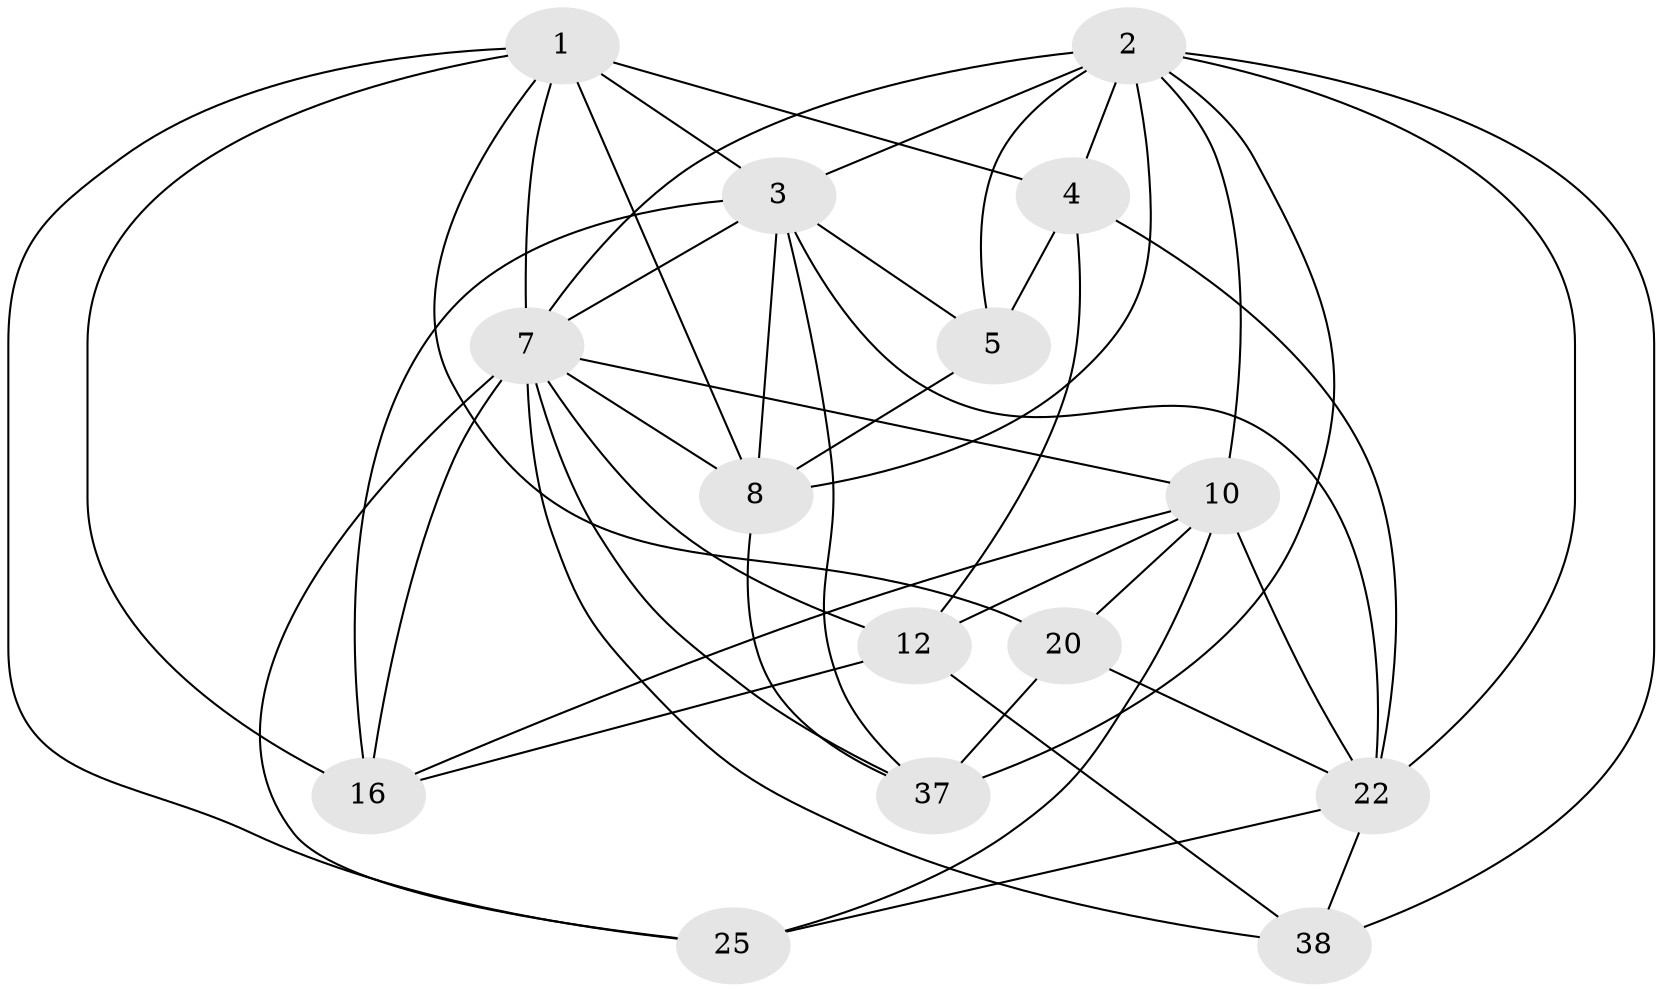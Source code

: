 // original degree distribution, {4: 1.0}
// Generated by graph-tools (version 1.1) at 2025/20/03/04/25 18:20:38]
// undirected, 15 vertices, 45 edges
graph export_dot {
graph [start="1"]
  node [color=gray90,style=filled];
  1 [super="+30+15+28"];
  2 [super="+9+6+33+13"];
  3 [super="+19+49"];
  4 [super="+18+26+45"];
  5;
  7 [super="+24+17+39+47"];
  8 [super="+11+42"];
  10 [super="+31+14"];
  12 [super="+21+36"];
  16 [super="+32"];
  20 [super="+48"];
  22 [super="+50+23"];
  25 [super="+35"];
  37 [super="+43+44"];
  38;
  1 -- 4 [weight=2];
  1 -- 8 [weight=2];
  1 -- 25;
  1 -- 3;
  1 -- 20;
  1 -- 7 [weight=2];
  1 -- 16;
  2 -- 38;
  2 -- 22;
  2 -- 3;
  2 -- 4;
  2 -- 5;
  2 -- 37 [weight=2];
  2 -- 7 [weight=3];
  2 -- 8;
  2 -- 10;
  3 -- 5;
  3 -- 22 [weight=2];
  3 -- 8 [weight=2];
  3 -- 7;
  3 -- 16;
  3 -- 37;
  4 -- 5;
  4 -- 12 [weight=3];
  4 -- 22;
  5 -- 8;
  7 -- 25 [weight=2];
  7 -- 38;
  7 -- 8;
  7 -- 37 [weight=2];
  7 -- 10;
  7 -- 12 [weight=4];
  7 -- 16;
  8 -- 37;
  10 -- 25 [weight=2];
  10 -- 22;
  10 -- 20 [weight=2];
  10 -- 16 [weight=2];
  10 -- 12;
  12 -- 16;
  12 -- 38;
  20 -- 22;
  20 -- 37 [weight=2];
  22 -- 38;
  22 -- 25;
}
